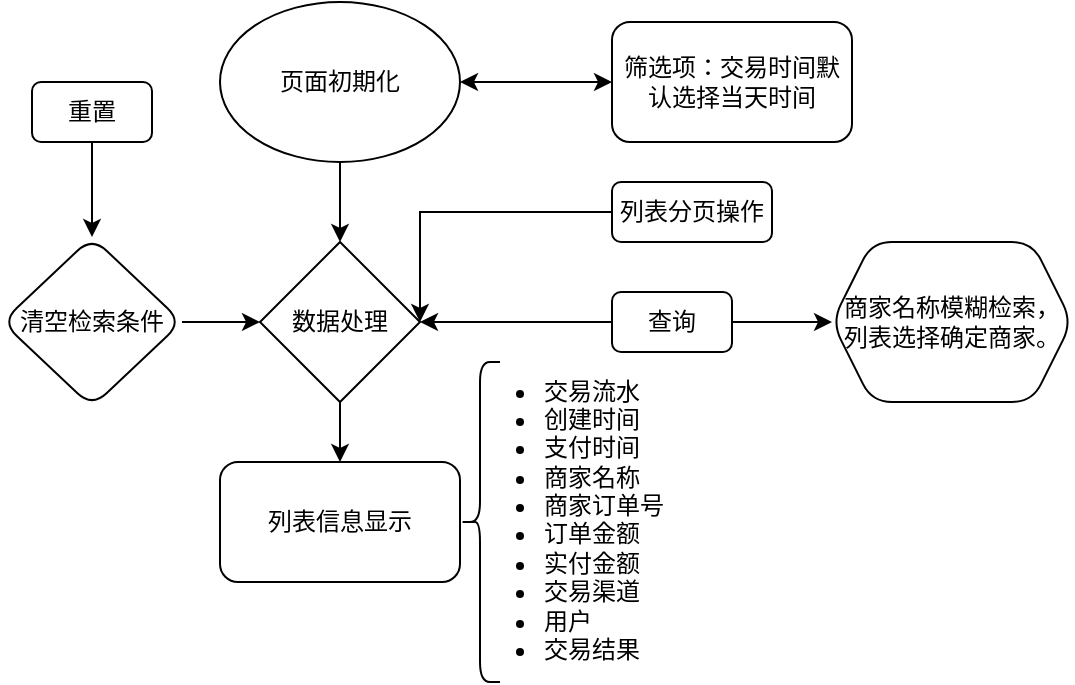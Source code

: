 <mxfile version="18.0.1" type="github">
  <diagram id="tyHgqEIjU6o3Pv9ZOMte" name="Page-1">
    <mxGraphModel dx="1271" dy="607" grid="1" gridSize="10" guides="1" tooltips="1" connect="1" arrows="1" fold="1" page="1" pageScale="1" pageWidth="827" pageHeight="1169" math="0" shadow="0">
      <root>
        <mxCell id="0" />
        <mxCell id="1" parent="0" />
        <mxCell id="6D0HrItTGt4XPZfBbay5-1" value="页面初期化" style="ellipse;whiteSpace=wrap;html=1;" vertex="1" parent="1">
          <mxGeometry x="255" y="90" width="120" height="80" as="geometry" />
        </mxCell>
        <mxCell id="6D0HrItTGt4XPZfBbay5-2" value="" style="endArrow=classic;startArrow=classic;html=1;rounded=0;exitX=1;exitY=0.5;exitDx=0;exitDy=0;" edge="1" parent="1" source="6D0HrItTGt4XPZfBbay5-1">
          <mxGeometry width="50" height="50" relative="1" as="geometry">
            <mxPoint x="391" y="150" as="sourcePoint" />
            <mxPoint x="451" y="130" as="targetPoint" />
          </mxGeometry>
        </mxCell>
        <mxCell id="6D0HrItTGt4XPZfBbay5-3" value="筛选项：交易时间默认选择当天时间" style="rounded=1;whiteSpace=wrap;html=1;" vertex="1" parent="1">
          <mxGeometry x="451" y="100" width="120" height="60" as="geometry" />
        </mxCell>
        <mxCell id="6D0HrItTGt4XPZfBbay5-4" value="" style="endArrow=classic;html=1;rounded=0;exitX=0.5;exitY=1;exitDx=0;exitDy=0;" edge="1" parent="1" source="6D0HrItTGt4XPZfBbay5-1">
          <mxGeometry width="50" height="50" relative="1" as="geometry">
            <mxPoint x="311" y="230" as="sourcePoint" />
            <mxPoint x="315" y="210" as="targetPoint" />
          </mxGeometry>
        </mxCell>
        <mxCell id="6D0HrItTGt4XPZfBbay5-5" value="列表信息显示" style="rounded=1;whiteSpace=wrap;html=1;" vertex="1" parent="1">
          <mxGeometry x="255" y="320" width="120" height="60" as="geometry" />
        </mxCell>
        <mxCell id="6D0HrItTGt4XPZfBbay5-8" value="" style="edgeStyle=orthogonalEdgeStyle;rounded=0;orthogonalLoop=1;jettySize=auto;html=1;" edge="1" parent="1" source="6D0HrItTGt4XPZfBbay5-6" target="6D0HrItTGt4XPZfBbay5-5">
          <mxGeometry relative="1" as="geometry" />
        </mxCell>
        <mxCell id="6D0HrItTGt4XPZfBbay5-6" value="数据处理" style="rhombus;whiteSpace=wrap;html=1;" vertex="1" parent="1">
          <mxGeometry x="275" y="210" width="80" height="80" as="geometry" />
        </mxCell>
        <mxCell id="6D0HrItTGt4XPZfBbay5-9" value="" style="shape=curlyBracket;whiteSpace=wrap;html=1;rounded=1;" vertex="1" parent="1">
          <mxGeometry x="375" y="270" width="20" height="160" as="geometry" />
        </mxCell>
        <mxCell id="6D0HrItTGt4XPZfBbay5-10" value="&lt;ul&gt;&lt;li&gt;交易流水&lt;/li&gt;&lt;li&gt;创建时间&lt;/li&gt;&lt;li&gt;支付时间&lt;/li&gt;&lt;li&gt;商家名称&lt;/li&gt;&lt;li&gt;商家订单号&lt;/li&gt;&lt;li&gt;订单金额&lt;/li&gt;&lt;li&gt;实付金额&lt;/li&gt;&lt;li&gt;交易渠道&lt;/li&gt;&lt;li&gt;用户&lt;/li&gt;&lt;li&gt;交易结果&lt;/li&gt;&lt;/ul&gt;" style="text;strokeColor=none;fillColor=none;html=1;whiteSpace=wrap;verticalAlign=middle;overflow=hidden;" vertex="1" parent="1">
          <mxGeometry x="375" y="263" width="126" height="160" as="geometry" />
        </mxCell>
        <mxCell id="6D0HrItTGt4XPZfBbay5-17" value="" style="edgeStyle=orthogonalEdgeStyle;rounded=0;orthogonalLoop=1;jettySize=auto;html=1;" edge="1" parent="1" source="6D0HrItTGt4XPZfBbay5-11" target="6D0HrItTGt4XPZfBbay5-6">
          <mxGeometry relative="1" as="geometry" />
        </mxCell>
        <mxCell id="6D0HrItTGt4XPZfBbay5-22" value="" style="edgeStyle=orthogonalEdgeStyle;rounded=0;orthogonalLoop=1;jettySize=auto;html=1;" edge="1" parent="1" source="6D0HrItTGt4XPZfBbay5-11" target="6D0HrItTGt4XPZfBbay5-21">
          <mxGeometry relative="1" as="geometry" />
        </mxCell>
        <mxCell id="6D0HrItTGt4XPZfBbay5-11" value="查询" style="rounded=1;whiteSpace=wrap;html=1;" vertex="1" parent="1">
          <mxGeometry x="451" y="235" width="60" height="30" as="geometry" />
        </mxCell>
        <mxCell id="6D0HrItTGt4XPZfBbay5-14" value="" style="edgeStyle=orthogonalEdgeStyle;rounded=0;orthogonalLoop=1;jettySize=auto;html=1;" edge="1" parent="1" source="6D0HrItTGt4XPZfBbay5-12" target="6D0HrItTGt4XPZfBbay5-13">
          <mxGeometry relative="1" as="geometry" />
        </mxCell>
        <mxCell id="6D0HrItTGt4XPZfBbay5-12" value="重置" style="rounded=1;whiteSpace=wrap;html=1;" vertex="1" parent="1">
          <mxGeometry x="161" y="130" width="60" height="30" as="geometry" />
        </mxCell>
        <mxCell id="6D0HrItTGt4XPZfBbay5-15" value="" style="edgeStyle=orthogonalEdgeStyle;rounded=0;orthogonalLoop=1;jettySize=auto;html=1;exitX=1;exitY=0.5;exitDx=0;exitDy=0;" edge="1" parent="1" source="6D0HrItTGt4XPZfBbay5-13" target="6D0HrItTGt4XPZfBbay5-6">
          <mxGeometry relative="1" as="geometry" />
        </mxCell>
        <mxCell id="6D0HrItTGt4XPZfBbay5-13" value="清空检索条件" style="rhombus;whiteSpace=wrap;html=1;rounded=1;" vertex="1" parent="1">
          <mxGeometry x="146" y="207.5" width="90" height="85" as="geometry" />
        </mxCell>
        <mxCell id="6D0HrItTGt4XPZfBbay5-18" value="列表分页操作" style="rounded=1;whiteSpace=wrap;html=1;" vertex="1" parent="1">
          <mxGeometry x="451" y="180" width="80" height="30" as="geometry" />
        </mxCell>
        <mxCell id="6D0HrItTGt4XPZfBbay5-19" value="" style="edgeStyle=segmentEdgeStyle;endArrow=classic;html=1;rounded=0;exitX=0;exitY=0.5;exitDx=0;exitDy=0;entryX=1;entryY=0.5;entryDx=0;entryDy=0;" edge="1" parent="1" source="6D0HrItTGt4XPZfBbay5-18" target="6D0HrItTGt4XPZfBbay5-6">
          <mxGeometry width="50" height="50" relative="1" as="geometry">
            <mxPoint x="381" y="220" as="sourcePoint" />
            <mxPoint x="431" y="170" as="targetPoint" />
          </mxGeometry>
        </mxCell>
        <mxCell id="6D0HrItTGt4XPZfBbay5-21" value="商家名称模糊检索，列表选择确定商家。" style="shape=hexagon;perimeter=hexagonPerimeter2;whiteSpace=wrap;html=1;fixedSize=1;rounded=1;" vertex="1" parent="1">
          <mxGeometry x="561" y="210" width="120" height="80" as="geometry" />
        </mxCell>
      </root>
    </mxGraphModel>
  </diagram>
</mxfile>
